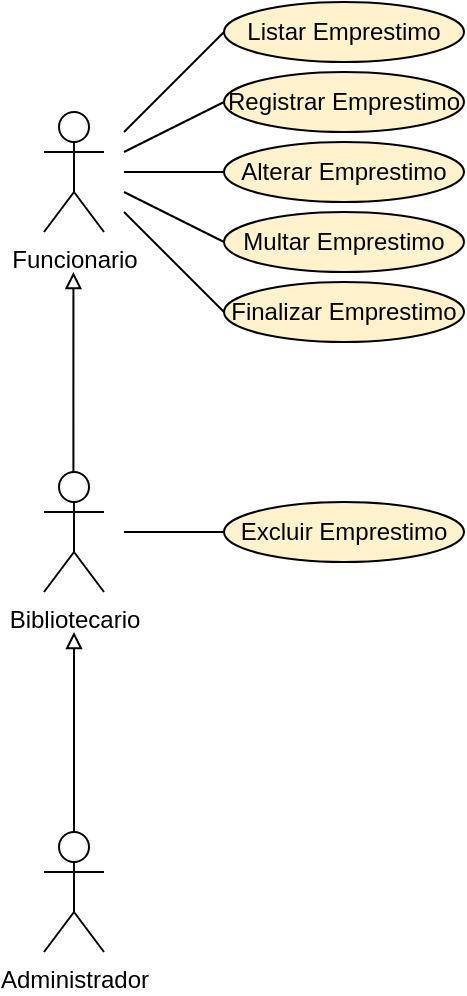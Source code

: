 <mxfile version="14.7.6" type="device"><diagram id="_aZ4uLqhnyU_r6B5yM3S" name="Page-1"><mxGraphModel dx="1030" dy="613" grid="1" gridSize="10" guides="1" tooltips="1" connect="1" arrows="1" fold="1" page="1" pageScale="1" pageWidth="850" pageHeight="1100" math="0" shadow="0"><root><mxCell id="0"/><mxCell id="1" parent="0"/><mxCell id="U6rDlIkzBUzZgtyKEI7r-1" style="edgeStyle=orthogonalEdgeStyle;rounded=0;orthogonalLoop=1;jettySize=auto;html=1;endArrow=block;endFill=0;" edge="1" parent="1" source="U6rDlIkzBUzZgtyKEI7r-2"><mxGeometry relative="1" as="geometry"><mxPoint x="685" y="910" as="targetPoint"/><mxPoint x="685" y="1000" as="sourcePoint"/><Array as="points"><mxPoint x="685" y="980"/><mxPoint x="685" y="980"/></Array></mxGeometry></mxCell><mxCell id="U6rDlIkzBUzZgtyKEI7r-2" value="Administrador" style="shape=umlActor;verticalLabelPosition=bottom;verticalAlign=top;html=1;outlineConnect=0;" vertex="1" parent="1"><mxGeometry x="670" y="1010" width="30" height="60" as="geometry"/></mxCell><mxCell id="U6rDlIkzBUzZgtyKEI7r-3" value="Funcionario" style="shape=umlActor;verticalLabelPosition=bottom;verticalAlign=top;html=1;outlineConnect=0;" vertex="1" parent="1"><mxGeometry x="670" y="650" width="30" height="60" as="geometry"/></mxCell><mxCell id="U6rDlIkzBUzZgtyKEI7r-4" style="edgeStyle=none;rounded=0;orthogonalLoop=1;jettySize=auto;html=1;exitX=0;exitY=0.5;exitDx=0;exitDy=0;endArrow=none;endFill=0;" edge="1" parent="1" source="U6rDlIkzBUzZgtyKEI7r-5"><mxGeometry relative="1" as="geometry"><mxPoint x="710" y="670" as="targetPoint"/></mxGeometry></mxCell><mxCell id="U6rDlIkzBUzZgtyKEI7r-5" value="Registrar Emprestimo" style="ellipse;whiteSpace=wrap;html=1;fillColor=#fff2cc;" vertex="1" parent="1"><mxGeometry x="760" y="630" width="120" height="30" as="geometry"/></mxCell><mxCell id="U6rDlIkzBUzZgtyKEI7r-6" style="edgeStyle=none;rounded=0;orthogonalLoop=1;jettySize=auto;html=1;exitX=0;exitY=0.5;exitDx=0;exitDy=0;endArrow=none;endFill=0;" edge="1" parent="1" source="U6rDlIkzBUzZgtyKEI7r-7"><mxGeometry relative="1" as="geometry"><mxPoint x="710" y="680" as="targetPoint"/></mxGeometry></mxCell><mxCell id="U6rDlIkzBUzZgtyKEI7r-7" value="Alterar Emprestimo" style="ellipse;whiteSpace=wrap;html=1;fillColor=#fff2cc;" vertex="1" parent="1"><mxGeometry x="760" y="665" width="120" height="30" as="geometry"/></mxCell><mxCell id="U6rDlIkzBUzZgtyKEI7r-10" style="edgeStyle=none;rounded=0;orthogonalLoop=1;jettySize=auto;html=1;exitX=0;exitY=0.5;exitDx=0;exitDy=0;endArrow=none;endFill=0;" edge="1" parent="1" source="U6rDlIkzBUzZgtyKEI7r-11"><mxGeometry relative="1" as="geometry"><mxPoint x="710" y="690" as="targetPoint"/></mxGeometry></mxCell><mxCell id="U6rDlIkzBUzZgtyKEI7r-11" value="Multar Emprestimo" style="ellipse;whiteSpace=wrap;html=1;fillColor=#fff2cc;" vertex="1" parent="1"><mxGeometry x="760" y="700" width="120" height="30" as="geometry"/></mxCell><mxCell id="U6rDlIkzBUzZgtyKEI7r-12" value="Bibliotecario" style="shape=umlActor;verticalLabelPosition=bottom;verticalAlign=top;html=1;outlineConnect=0;" vertex="1" parent="1"><mxGeometry x="670" y="830" width="30" height="60" as="geometry"/></mxCell><mxCell id="U6rDlIkzBUzZgtyKEI7r-13" style="edgeStyle=orthogonalEdgeStyle;rounded=0;orthogonalLoop=1;jettySize=auto;html=1;endArrow=block;endFill=0;" edge="1" parent="1"><mxGeometry relative="1" as="geometry"><mxPoint x="684.71" y="730" as="targetPoint"/><mxPoint x="684.71" y="830" as="sourcePoint"/><Array as="points"><mxPoint x="684.71" y="800"/><mxPoint x="684.71" y="800"/></Array></mxGeometry></mxCell><mxCell id="U6rDlIkzBUzZgtyKEI7r-14" style="edgeStyle=none;rounded=0;orthogonalLoop=1;jettySize=auto;html=1;endArrow=none;endFill=0;" edge="1" parent="1" source="U6rDlIkzBUzZgtyKEI7r-15"><mxGeometry relative="1" as="geometry"><mxPoint x="710" y="860" as="targetPoint"/></mxGeometry></mxCell><mxCell id="U6rDlIkzBUzZgtyKEI7r-15" value="Excluir Emprestimo" style="ellipse;whiteSpace=wrap;html=1;fillColor=#fff2cc;" vertex="1" parent="1"><mxGeometry x="760" y="845" width="120" height="30" as="geometry"/></mxCell><mxCell id="U6rDlIkzBUzZgtyKEI7r-16" style="edgeStyle=none;rounded=0;orthogonalLoop=1;jettySize=auto;html=1;exitX=0;exitY=0.5;exitDx=0;exitDy=0;endArrow=none;endFill=0;" edge="1" parent="1" source="U6rDlIkzBUzZgtyKEI7r-17"><mxGeometry relative="1" as="geometry"><mxPoint x="710" y="700" as="targetPoint"/></mxGeometry></mxCell><mxCell id="U6rDlIkzBUzZgtyKEI7r-17" value="Finalizar Emprestimo" style="ellipse;whiteSpace=wrap;html=1;fillColor=#fff2cc;" vertex="1" parent="1"><mxGeometry x="760" y="735" width="120" height="30" as="geometry"/></mxCell><mxCell id="U6rDlIkzBUzZgtyKEI7r-18" style="edgeStyle=none;rounded=0;orthogonalLoop=1;jettySize=auto;html=1;exitX=0;exitY=0.5;exitDx=0;exitDy=0;endArrow=none;endFill=0;" edge="1" parent="1" source="U6rDlIkzBUzZgtyKEI7r-19"><mxGeometry relative="1" as="geometry"><mxPoint x="710" y="660" as="targetPoint"/></mxGeometry></mxCell><mxCell id="U6rDlIkzBUzZgtyKEI7r-19" value="Listar Emprestimo" style="ellipse;whiteSpace=wrap;html=1;fillColor=#fff2cc;" vertex="1" parent="1"><mxGeometry x="760" y="595" width="120" height="30" as="geometry"/></mxCell></root></mxGraphModel></diagram></mxfile>